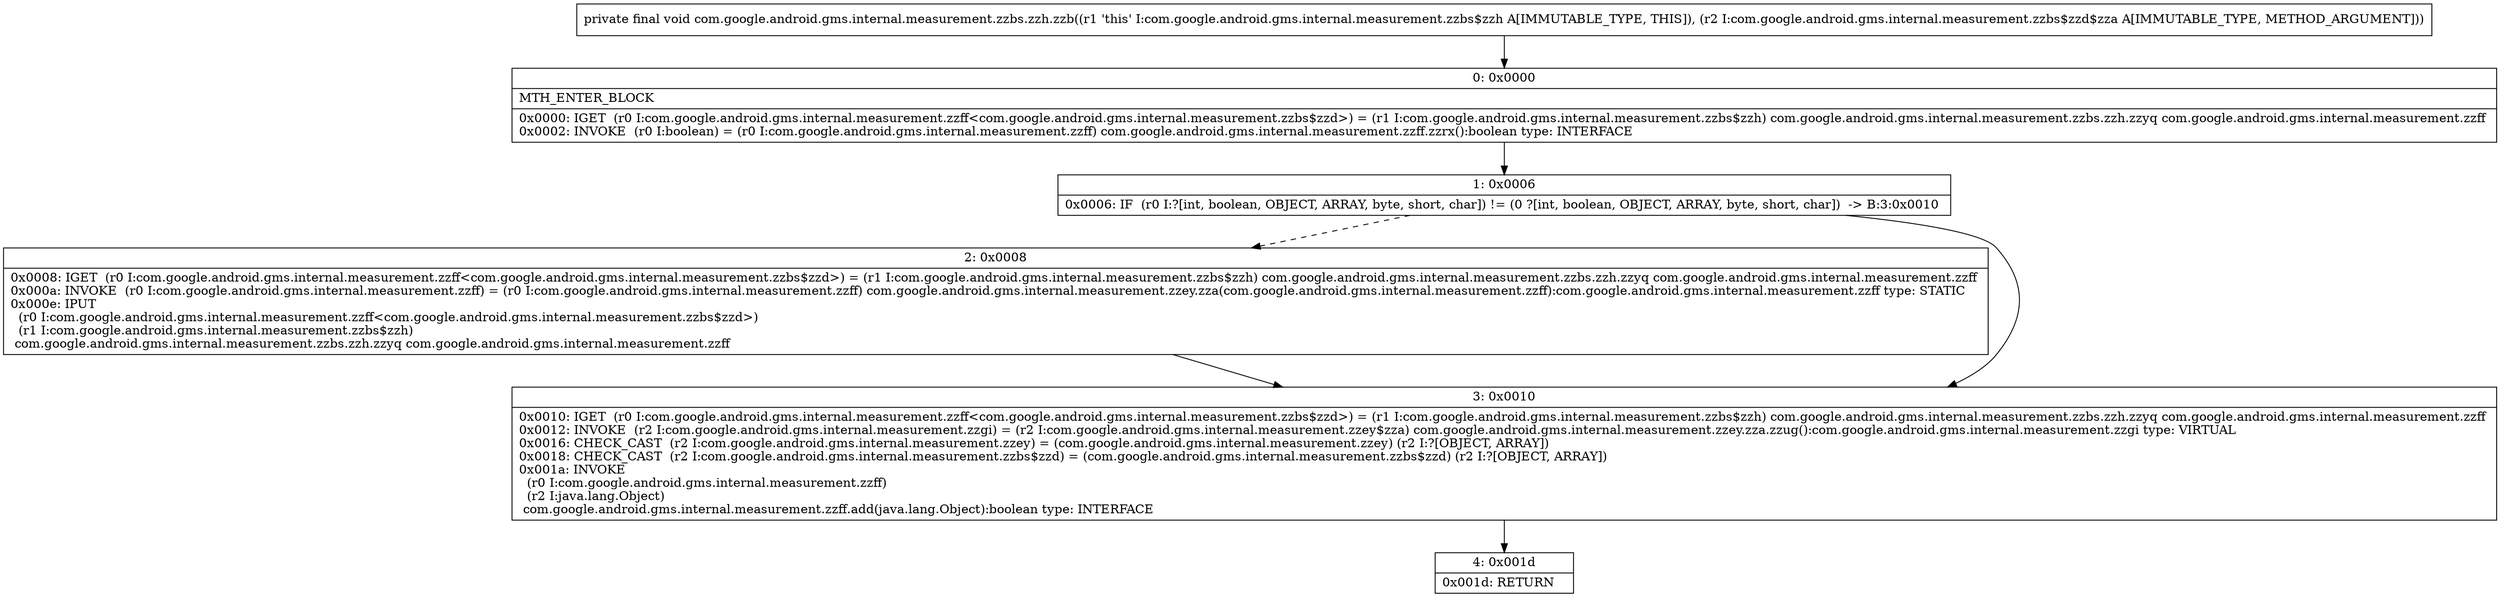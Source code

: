 digraph "CFG forcom.google.android.gms.internal.measurement.zzbs.zzh.zzb(Lcom\/google\/android\/gms\/internal\/measurement\/zzbs$zzd$zza;)V" {
Node_0 [shape=record,label="{0\:\ 0x0000|MTH_ENTER_BLOCK\l|0x0000: IGET  (r0 I:com.google.android.gms.internal.measurement.zzff\<com.google.android.gms.internal.measurement.zzbs$zzd\>) = (r1 I:com.google.android.gms.internal.measurement.zzbs$zzh) com.google.android.gms.internal.measurement.zzbs.zzh.zzyq com.google.android.gms.internal.measurement.zzff \l0x0002: INVOKE  (r0 I:boolean) = (r0 I:com.google.android.gms.internal.measurement.zzff) com.google.android.gms.internal.measurement.zzff.zzrx():boolean type: INTERFACE \l}"];
Node_1 [shape=record,label="{1\:\ 0x0006|0x0006: IF  (r0 I:?[int, boolean, OBJECT, ARRAY, byte, short, char]) != (0 ?[int, boolean, OBJECT, ARRAY, byte, short, char])  \-\> B:3:0x0010 \l}"];
Node_2 [shape=record,label="{2\:\ 0x0008|0x0008: IGET  (r0 I:com.google.android.gms.internal.measurement.zzff\<com.google.android.gms.internal.measurement.zzbs$zzd\>) = (r1 I:com.google.android.gms.internal.measurement.zzbs$zzh) com.google.android.gms.internal.measurement.zzbs.zzh.zzyq com.google.android.gms.internal.measurement.zzff \l0x000a: INVOKE  (r0 I:com.google.android.gms.internal.measurement.zzff) = (r0 I:com.google.android.gms.internal.measurement.zzff) com.google.android.gms.internal.measurement.zzey.zza(com.google.android.gms.internal.measurement.zzff):com.google.android.gms.internal.measurement.zzff type: STATIC \l0x000e: IPUT  \l  (r0 I:com.google.android.gms.internal.measurement.zzff\<com.google.android.gms.internal.measurement.zzbs$zzd\>)\l  (r1 I:com.google.android.gms.internal.measurement.zzbs$zzh)\l com.google.android.gms.internal.measurement.zzbs.zzh.zzyq com.google.android.gms.internal.measurement.zzff \l}"];
Node_3 [shape=record,label="{3\:\ 0x0010|0x0010: IGET  (r0 I:com.google.android.gms.internal.measurement.zzff\<com.google.android.gms.internal.measurement.zzbs$zzd\>) = (r1 I:com.google.android.gms.internal.measurement.zzbs$zzh) com.google.android.gms.internal.measurement.zzbs.zzh.zzyq com.google.android.gms.internal.measurement.zzff \l0x0012: INVOKE  (r2 I:com.google.android.gms.internal.measurement.zzgi) = (r2 I:com.google.android.gms.internal.measurement.zzey$zza) com.google.android.gms.internal.measurement.zzey.zza.zzug():com.google.android.gms.internal.measurement.zzgi type: VIRTUAL \l0x0016: CHECK_CAST  (r2 I:com.google.android.gms.internal.measurement.zzey) = (com.google.android.gms.internal.measurement.zzey) (r2 I:?[OBJECT, ARRAY]) \l0x0018: CHECK_CAST  (r2 I:com.google.android.gms.internal.measurement.zzbs$zzd) = (com.google.android.gms.internal.measurement.zzbs$zzd) (r2 I:?[OBJECT, ARRAY]) \l0x001a: INVOKE  \l  (r0 I:com.google.android.gms.internal.measurement.zzff)\l  (r2 I:java.lang.Object)\l com.google.android.gms.internal.measurement.zzff.add(java.lang.Object):boolean type: INTERFACE \l}"];
Node_4 [shape=record,label="{4\:\ 0x001d|0x001d: RETURN   \l}"];
MethodNode[shape=record,label="{private final void com.google.android.gms.internal.measurement.zzbs.zzh.zzb((r1 'this' I:com.google.android.gms.internal.measurement.zzbs$zzh A[IMMUTABLE_TYPE, THIS]), (r2 I:com.google.android.gms.internal.measurement.zzbs$zzd$zza A[IMMUTABLE_TYPE, METHOD_ARGUMENT])) }"];
MethodNode -> Node_0;
Node_0 -> Node_1;
Node_1 -> Node_2[style=dashed];
Node_1 -> Node_3;
Node_2 -> Node_3;
Node_3 -> Node_4;
}

